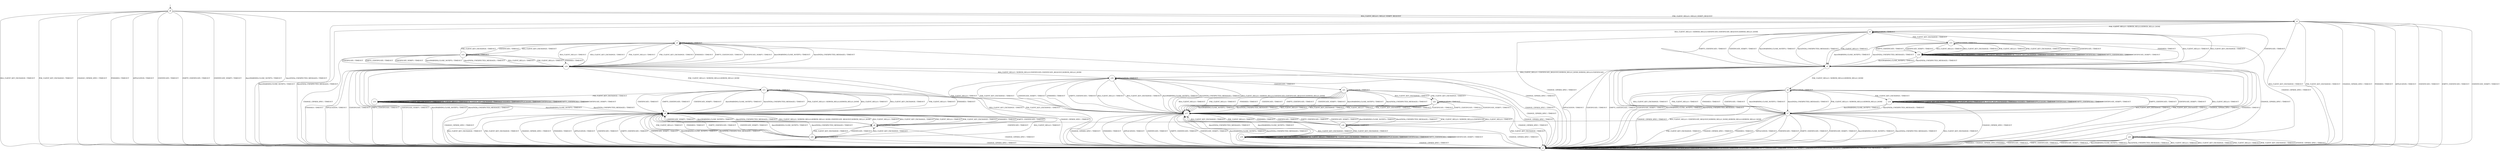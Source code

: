 digraph g {
__start0 [label="" shape="none"];

	s0 [shape="circle" label="s0"];
	s1 [shape="circle" label="s1"];
	s2 [shape="circle" label="s2"];
	s3 [shape="circle" label="s3"];
	s4 [shape="circle" label="s4"];
	s5 [shape="circle" label="s5"];
	s6 [shape="circle" label="s6"];
	s7 [shape="circle" label="s7"];
	s8 [shape="circle" label="s8"];
	s9 [shape="circle" label="s9"];
	s10 [shape="circle" label="s10"];
	s11 [shape="circle" label="s11"];
	s12 [shape="circle" label="s12"];
	s13 [shape="circle" label="s13"];
	s14 [shape="circle" label="s14"];
	s15 [shape="circle" label="s15"];
	s16 [shape="circle" label="s16"];
	s17 [shape="circle" label="s17"];
	s18 [shape="circle" label="s18"];
	s19 [shape="circle" label="s19"];
	s20 [shape="circle" label="s20"];
	s21 [shape="circle" label="s21"];
	s22 [shape="circle" label="s22"];
	s23 [shape="circle" label="s23"];
	s24 [shape="circle" label="s24"];
	s0 -> s2 [label="RSA_CLIENT_HELLO / HELLO_VERIFY_REQUEST"];
	s0 -> s1 [label="RSA_CLIENT_KEY_EXCHANGE / TIMEOUT"];
	s0 -> s2 [label="PSK_CLIENT_HELLO / HELLO_VERIFY_REQUEST"];
	s0 -> s1 [label="PSK_CLIENT_KEY_EXCHANGE / TIMEOUT"];
	s0 -> s1 [label="CHANGE_CIPHER_SPEC / TIMEOUT"];
	s0 -> s1 [label="FINISHED / TIMEOUT"];
	s0 -> s1 [label="APPLICATION / TIMEOUT"];
	s0 -> s1 [label="CERTIFICATE / TIMEOUT"];
	s0 -> s1 [label="EMPTY_CERTIFICATE / TIMEOUT"];
	s0 -> s1 [label="CERTIFICATE_VERIFY / TIMEOUT"];
	s0 -> s1 [label="Alert(WARNING,CLOSE_NOTIFY) / TIMEOUT"];
	s0 -> s1 [label="Alert(FATAL,UNEXPECTED_MESSAGE) / TIMEOUT"];
	s1 -> s1 [label="RSA_CLIENT_HELLO / TIMEOUT"];
	s1 -> s1 [label="RSA_CLIENT_KEY_EXCHANGE / TIMEOUT"];
	s1 -> s1 [label="PSK_CLIENT_HELLO / TIMEOUT"];
	s1 -> s1 [label="PSK_CLIENT_KEY_EXCHANGE / TIMEOUT"];
	s1 -> s1 [label="CHANGE_CIPHER_SPEC / TIMEOUT"];
	s1 -> s1 [label="FINISHED / TIMEOUT"];
	s1 -> s1 [label="APPLICATION / TIMEOUT"];
	s1 -> s1 [label="CERTIFICATE / TIMEOUT"];
	s1 -> s1 [label="EMPTY_CERTIFICATE / TIMEOUT"];
	s1 -> s1 [label="CERTIFICATE_VERIFY / TIMEOUT"];
	s1 -> s1 [label="Alert(WARNING,CLOSE_NOTIFY) / TIMEOUT"];
	s1 -> s1 [label="Alert(FATAL,UNEXPECTED_MESSAGE) / TIMEOUT"];
	s2 -> s3 [label="RSA_CLIENT_HELLO / SERVER_HELLO,CERTIFICATE,CERTIFICATE_REQUEST,SERVER_HELLO_DONE"];
	s2 -> s1 [label="RSA_CLIENT_KEY_EXCHANGE / TIMEOUT"];
	s2 -> s4 [label="PSK_CLIENT_HELLO / SERVER_HELLO,SERVER_HELLO_DONE"];
	s2 -> s1 [label="PSK_CLIENT_KEY_EXCHANGE / TIMEOUT"];
	s2 -> s1 [label="CHANGE_CIPHER_SPEC / TIMEOUT"];
	s2 -> s1 [label="FINISHED / TIMEOUT"];
	s2 -> s1 [label="APPLICATION / TIMEOUT"];
	s2 -> s1 [label="CERTIFICATE / TIMEOUT"];
	s2 -> s1 [label="EMPTY_CERTIFICATE / TIMEOUT"];
	s2 -> s1 [label="CERTIFICATE_VERIFY / TIMEOUT"];
	s2 -> s1 [label="Alert(WARNING,CLOSE_NOTIFY) / TIMEOUT"];
	s2 -> s1 [label="Alert(FATAL,UNEXPECTED_MESSAGE) / TIMEOUT"];
	s3 -> s10 [label="RSA_CLIENT_HELLO / TIMEOUT"];
	s3 -> s10 [label="RSA_CLIENT_KEY_EXCHANGE / TIMEOUT"];
	s3 -> s10 [label="PSK_CLIENT_HELLO / TIMEOUT"];
	s3 -> s10 [label="PSK_CLIENT_KEY_EXCHANGE / TIMEOUT"];
	s3 -> s1 [label="CHANGE_CIPHER_SPEC / TIMEOUT"];
	s3 -> s10 [label="FINISHED / TIMEOUT"];
	s3 -> s3 [label="APPLICATION / TIMEOUT"];
	s3 -> s12 [label="CERTIFICATE / TIMEOUT"];
	s3 -> s10 [label="EMPTY_CERTIFICATE / TIMEOUT"];
	s3 -> s10 [label="CERTIFICATE_VERIFY / TIMEOUT"];
	s3 -> s10 [label="Alert(WARNING,CLOSE_NOTIFY) / TIMEOUT"];
	s3 -> s10 [label="Alert(FATAL,UNEXPECTED_MESSAGE) / TIMEOUT"];
	s4 -> s5 [label="RSA_CLIENT_HELLO / TIMEOUT"];
	s4 -> s5 [label="RSA_CLIENT_KEY_EXCHANGE / TIMEOUT"];
	s4 -> s5 [label="PSK_CLIENT_HELLO / TIMEOUT"];
	s4 -> s13 [label="PSK_CLIENT_KEY_EXCHANGE / TIMEOUT"];
	s4 -> s1 [label="CHANGE_CIPHER_SPEC / TIMEOUT"];
	s4 -> s5 [label="FINISHED / TIMEOUT"];
	s4 -> s4 [label="APPLICATION / TIMEOUT"];
	s4 -> s5 [label="CERTIFICATE / TIMEOUT"];
	s4 -> s5 [label="EMPTY_CERTIFICATE / TIMEOUT"];
	s4 -> s5 [label="CERTIFICATE_VERIFY / TIMEOUT"];
	s4 -> s5 [label="Alert(WARNING,CLOSE_NOTIFY) / TIMEOUT"];
	s4 -> s5 [label="Alert(FATAL,UNEXPECTED_MESSAGE) / TIMEOUT"];
	s5 -> s16 [label="RSA_CLIENT_HELLO / CERTIFICATE_REQUEST,SERVER_HELLO_DONE,SERVER_HELLO,CERTIFICATE"];
	s5 -> s1 [label="RSA_CLIENT_KEY_EXCHANGE / TIMEOUT"];
	s5 -> s6 [label="PSK_CLIENT_HELLO / SERVER_HELLO,SERVER_HELLO_DONE"];
	s5 -> s1 [label="PSK_CLIENT_KEY_EXCHANGE / TIMEOUT"];
	s5 -> s1 [label="CHANGE_CIPHER_SPEC / TIMEOUT"];
	s5 -> s1 [label="FINISHED / TIMEOUT"];
	s5 -> s1 [label="APPLICATION / TIMEOUT"];
	s5 -> s1 [label="CERTIFICATE / TIMEOUT"];
	s5 -> s1 [label="EMPTY_CERTIFICATE / TIMEOUT"];
	s5 -> s1 [label="CERTIFICATE_VERIFY / TIMEOUT"];
	s5 -> s1 [label="Alert(WARNING,CLOSE_NOTIFY) / TIMEOUT"];
	s5 -> s1 [label="Alert(FATAL,UNEXPECTED_MESSAGE) / TIMEOUT"];
	s6 -> s7 [label="RSA_CLIENT_HELLO / TIMEOUT"];
	s6 -> s7 [label="RSA_CLIENT_KEY_EXCHANGE / TIMEOUT"];
	s6 -> s7 [label="PSK_CLIENT_HELLO / TIMEOUT"];
	s6 -> s14 [label="PSK_CLIENT_KEY_EXCHANGE / TIMEOUT"];
	s6 -> s1 [label="CHANGE_CIPHER_SPEC / TIMEOUT"];
	s6 -> s7 [label="FINISHED / TIMEOUT"];
	s6 -> s6 [label="APPLICATION / TIMEOUT"];
	s6 -> s7 [label="CERTIFICATE / TIMEOUT"];
	s6 -> s7 [label="EMPTY_CERTIFICATE / TIMEOUT"];
	s6 -> s7 [label="CERTIFICATE_VERIFY / TIMEOUT"];
	s6 -> s7 [label="Alert(WARNING,CLOSE_NOTIFY) / TIMEOUT"];
	s6 -> s7 [label="Alert(FATAL,UNEXPECTED_MESSAGE) / TIMEOUT"];
	s7 -> s8 [label="RSA_CLIENT_HELLO / CERTIFICATE_REQUEST,SERVER_HELLO_DONE,SERVER_HELLO,SERVER_HELLO_DONE"];
	s7 -> s1 [label="RSA_CLIENT_KEY_EXCHANGE / TIMEOUT"];
	s7 -> s6 [label="PSK_CLIENT_HELLO / SERVER_HELLO,SERVER_HELLO_DONE"];
	s7 -> s1 [label="PSK_CLIENT_KEY_EXCHANGE / TIMEOUT"];
	s7 -> s1 [label="CHANGE_CIPHER_SPEC / TIMEOUT"];
	s7 -> s1 [label="FINISHED / TIMEOUT"];
	s7 -> s1 [label="APPLICATION / TIMEOUT"];
	s7 -> s1 [label="CERTIFICATE / TIMEOUT"];
	s7 -> s1 [label="EMPTY_CERTIFICATE / TIMEOUT"];
	s7 -> s1 [label="CERTIFICATE_VERIFY / TIMEOUT"];
	s7 -> s1 [label="Alert(WARNING,CLOSE_NOTIFY) / TIMEOUT"];
	s7 -> s1 [label="Alert(FATAL,UNEXPECTED_MESSAGE) / TIMEOUT"];
	s8 -> s9 [label="RSA_CLIENT_HELLO / TIMEOUT"];
	s8 -> s9 [label="RSA_CLIENT_KEY_EXCHANGE / TIMEOUT"];
	s8 -> s9 [label="PSK_CLIENT_HELLO / TIMEOUT"];
	s8 -> s9 [label="PSK_CLIENT_KEY_EXCHANGE / TIMEOUT"];
	s8 -> s1 [label="CHANGE_CIPHER_SPEC / TIMEOUT"];
	s8 -> s9 [label="FINISHED / TIMEOUT"];
	s8 -> s8 [label="APPLICATION / TIMEOUT"];
	s8 -> s20 [label="CERTIFICATE / TIMEOUT"];
	s8 -> s9 [label="EMPTY_CERTIFICATE / TIMEOUT"];
	s8 -> s9 [label="CERTIFICATE_VERIFY / TIMEOUT"];
	s8 -> s9 [label="Alert(WARNING,CLOSE_NOTIFY) / TIMEOUT"];
	s8 -> s9 [label="Alert(FATAL,UNEXPECTED_MESSAGE) / TIMEOUT"];
	s9 -> s8 [label="RSA_CLIENT_HELLO / SERVER_HELLO,SERVER_HELLO_DONE,CERTIFICATE_REQUEST,SERVER_HELLO_DONE"];
	s9 -> s1 [label="RSA_CLIENT_KEY_EXCHANGE / TIMEOUT"];
	s9 -> s11 [label="PSK_CLIENT_HELLO / SERVER_HELLO,SERVER_HELLO_DONE"];
	s9 -> s1 [label="PSK_CLIENT_KEY_EXCHANGE / TIMEOUT"];
	s9 -> s1 [label="CHANGE_CIPHER_SPEC / TIMEOUT"];
	s9 -> s1 [label="FINISHED / TIMEOUT"];
	s9 -> s1 [label="APPLICATION / TIMEOUT"];
	s9 -> s1 [label="CERTIFICATE / TIMEOUT"];
	s9 -> s1 [label="EMPTY_CERTIFICATE / TIMEOUT"];
	s9 -> s1 [label="CERTIFICATE_VERIFY / TIMEOUT"];
	s9 -> s1 [label="Alert(WARNING,CLOSE_NOTIFY) / TIMEOUT"];
	s9 -> s1 [label="Alert(FATAL,UNEXPECTED_MESSAGE) / TIMEOUT"];
	s10 -> s16 [label="RSA_CLIENT_HELLO / SERVER_HELLO,CERTIFICATE,CERTIFICATE_REQUEST,SERVER_HELLO_DONE"];
	s10 -> s1 [label="RSA_CLIENT_KEY_EXCHANGE / TIMEOUT"];
	s10 -> s11 [label="PSK_CLIENT_HELLO / SERVER_HELLO,SERVER_HELLO_DONE"];
	s10 -> s1 [label="PSK_CLIENT_KEY_EXCHANGE / TIMEOUT"];
	s10 -> s1 [label="CHANGE_CIPHER_SPEC / TIMEOUT"];
	s10 -> s1 [label="FINISHED / TIMEOUT"];
	s10 -> s1 [label="APPLICATION / TIMEOUT"];
	s10 -> s1 [label="CERTIFICATE / TIMEOUT"];
	s10 -> s1 [label="EMPTY_CERTIFICATE / TIMEOUT"];
	s10 -> s1 [label="CERTIFICATE_VERIFY / TIMEOUT"];
	s10 -> s1 [label="Alert(WARNING,CLOSE_NOTIFY) / TIMEOUT"];
	s10 -> s1 [label="Alert(FATAL,UNEXPECTED_MESSAGE) / TIMEOUT"];
	s11 -> s9 [label="RSA_CLIENT_HELLO / TIMEOUT"];
	s11 -> s9 [label="RSA_CLIENT_KEY_EXCHANGE / TIMEOUT"];
	s11 -> s9 [label="PSK_CLIENT_HELLO / TIMEOUT"];
	s11 -> s15 [label="PSK_CLIENT_KEY_EXCHANGE / TIMEOUT"];
	s11 -> s1 [label="CHANGE_CIPHER_SPEC / TIMEOUT"];
	s11 -> s9 [label="FINISHED / TIMEOUT"];
	s11 -> s11 [label="APPLICATION / TIMEOUT"];
	s11 -> s9 [label="CERTIFICATE / TIMEOUT"];
	s11 -> s9 [label="EMPTY_CERTIFICATE / TIMEOUT"];
	s11 -> s9 [label="CERTIFICATE_VERIFY / TIMEOUT"];
	s11 -> s9 [label="Alert(WARNING,CLOSE_NOTIFY) / TIMEOUT"];
	s11 -> s9 [label="Alert(FATAL,UNEXPECTED_MESSAGE) / TIMEOUT"];
	s12 -> s10 [label="RSA_CLIENT_HELLO / TIMEOUT"];
	s12 -> s3 [label="RSA_CLIENT_KEY_EXCHANGE / TIMEOUT"];
	s12 -> s10 [label="PSK_CLIENT_HELLO / TIMEOUT"];
	s12 -> s3 [label="PSK_CLIENT_KEY_EXCHANGE / TIMEOUT"];
	s12 -> s1 [label="CHANGE_CIPHER_SPEC / TIMEOUT"];
	s12 -> s10 [label="FINISHED / TIMEOUT"];
	s12 -> s12 [label="APPLICATION / TIMEOUT"];
	s12 -> s10 [label="CERTIFICATE / TIMEOUT"];
	s12 -> s10 [label="EMPTY_CERTIFICATE / TIMEOUT"];
	s12 -> s10 [label="CERTIFICATE_VERIFY / TIMEOUT"];
	s12 -> s10 [label="Alert(WARNING,CLOSE_NOTIFY) / TIMEOUT"];
	s12 -> s10 [label="Alert(FATAL,UNEXPECTED_MESSAGE) / TIMEOUT"];
	s13 -> s24 [label="RSA_CLIENT_HELLO / TIMEOUT"];
	s13 -> s24 [label="RSA_CLIENT_KEY_EXCHANGE / TIMEOUT"];
	s13 -> s24 [label="PSK_CLIENT_HELLO / TIMEOUT"];
	s13 -> s24 [label="PSK_CLIENT_KEY_EXCHANGE / TIMEOUT"];
	s13 -> s23 [label="CHANGE_CIPHER_SPEC / TIMEOUT"];
	s13 -> s24 [label="FINISHED / TIMEOUT"];
	s13 -> s13 [label="APPLICATION / TIMEOUT"];
	s13 -> s24 [label="CERTIFICATE / TIMEOUT"];
	s13 -> s24 [label="EMPTY_CERTIFICATE / TIMEOUT"];
	s13 -> s24 [label="CERTIFICATE_VERIFY / TIMEOUT"];
	s13 -> s5 [label="Alert(WARNING,CLOSE_NOTIFY) / TIMEOUT"];
	s13 -> s5 [label="Alert(FATAL,UNEXPECTED_MESSAGE) / TIMEOUT"];
	s14 -> s14 [label="RSA_CLIENT_HELLO / TIMEOUT"];
	s14 -> s14 [label="RSA_CLIENT_KEY_EXCHANGE / TIMEOUT"];
	s14 -> s14 [label="PSK_CLIENT_HELLO / TIMEOUT"];
	s14 -> s14 [label="PSK_CLIENT_KEY_EXCHANGE / TIMEOUT"];
	s14 -> s1 [label="CHANGE_CIPHER_SPEC / TIMEOUT"];
	s14 -> s14 [label="FINISHED / TIMEOUT"];
	s14 -> s14 [label="APPLICATION / TIMEOUT"];
	s14 -> s14 [label="CERTIFICATE / TIMEOUT"];
	s14 -> s14 [label="EMPTY_CERTIFICATE / TIMEOUT"];
	s14 -> s14 [label="CERTIFICATE_VERIFY / TIMEOUT"];
	s14 -> s7 [label="Alert(WARNING,CLOSE_NOTIFY) / TIMEOUT"];
	s14 -> s7 [label="Alert(FATAL,UNEXPECTED_MESSAGE) / TIMEOUT"];
	s15 -> s15 [label="RSA_CLIENT_HELLO / TIMEOUT"];
	s15 -> s15 [label="RSA_CLIENT_KEY_EXCHANGE / TIMEOUT"];
	s15 -> s15 [label="PSK_CLIENT_HELLO / TIMEOUT"];
	s15 -> s15 [label="PSK_CLIENT_KEY_EXCHANGE / TIMEOUT"];
	s15 -> s1 [label="CHANGE_CIPHER_SPEC / TIMEOUT"];
	s15 -> s15 [label="FINISHED / TIMEOUT"];
	s15 -> s15 [label="APPLICATION / TIMEOUT"];
	s15 -> s15 [label="CERTIFICATE / TIMEOUT"];
	s15 -> s15 [label="EMPTY_CERTIFICATE / TIMEOUT"];
	s15 -> s15 [label="CERTIFICATE_VERIFY / TIMEOUT"];
	s15 -> s9 [label="Alert(WARNING,CLOSE_NOTIFY) / TIMEOUT"];
	s15 -> s9 [label="Alert(FATAL,UNEXPECTED_MESSAGE) / TIMEOUT"];
	s16 -> s17 [label="RSA_CLIENT_HELLO / TIMEOUT"];
	s16 -> s17 [label="RSA_CLIENT_KEY_EXCHANGE / TIMEOUT"];
	s16 -> s17 [label="PSK_CLIENT_HELLO / TIMEOUT"];
	s16 -> s17 [label="PSK_CLIENT_KEY_EXCHANGE / TIMEOUT"];
	s16 -> s1 [label="CHANGE_CIPHER_SPEC / TIMEOUT"];
	s16 -> s17 [label="FINISHED / TIMEOUT"];
	s16 -> s16 [label="APPLICATION / TIMEOUT"];
	s16 -> s21 [label="CERTIFICATE / TIMEOUT"];
	s16 -> s17 [label="EMPTY_CERTIFICATE / TIMEOUT"];
	s16 -> s17 [label="CERTIFICATE_VERIFY / TIMEOUT"];
	s16 -> s17 [label="Alert(WARNING,CLOSE_NOTIFY) / TIMEOUT"];
	s16 -> s17 [label="Alert(FATAL,UNEXPECTED_MESSAGE) / TIMEOUT"];
	s17 -> s16 [label="RSA_CLIENT_HELLO / SERVER_HELLO,CERTIFICATE,CERTIFICATE_REQUEST,SERVER_HELLO_DONE"];
	s17 -> s1 [label="RSA_CLIENT_KEY_EXCHANGE / TIMEOUT"];
	s17 -> s18 [label="PSK_CLIENT_HELLO / SERVER_HELLO,CERTIFICATE"];
	s17 -> s1 [label="PSK_CLIENT_KEY_EXCHANGE / TIMEOUT"];
	s17 -> s1 [label="CHANGE_CIPHER_SPEC / TIMEOUT"];
	s17 -> s1 [label="FINISHED / TIMEOUT"];
	s17 -> s1 [label="APPLICATION / TIMEOUT"];
	s17 -> s1 [label="CERTIFICATE / TIMEOUT"];
	s17 -> s1 [label="EMPTY_CERTIFICATE / TIMEOUT"];
	s17 -> s1 [label="CERTIFICATE_VERIFY / TIMEOUT"];
	s17 -> s1 [label="Alert(WARNING,CLOSE_NOTIFY) / TIMEOUT"];
	s17 -> s1 [label="Alert(FATAL,UNEXPECTED_MESSAGE) / TIMEOUT"];
	s18 -> s17 [label="RSA_CLIENT_HELLO / TIMEOUT"];
	s18 -> s17 [label="RSA_CLIENT_KEY_EXCHANGE / TIMEOUT"];
	s18 -> s17 [label="PSK_CLIENT_HELLO / TIMEOUT"];
	s18 -> s19 [label="PSK_CLIENT_KEY_EXCHANGE / TIMEOUT"];
	s18 -> s1 [label="CHANGE_CIPHER_SPEC / TIMEOUT"];
	s18 -> s17 [label="FINISHED / TIMEOUT"];
	s18 -> s18 [label="APPLICATION / TIMEOUT"];
	s18 -> s17 [label="CERTIFICATE / TIMEOUT"];
	s18 -> s17 [label="EMPTY_CERTIFICATE / TIMEOUT"];
	s18 -> s17 [label="CERTIFICATE_VERIFY / TIMEOUT"];
	s18 -> s17 [label="Alert(WARNING,CLOSE_NOTIFY) / TIMEOUT"];
	s18 -> s17 [label="Alert(FATAL,UNEXPECTED_MESSAGE) / TIMEOUT"];
	s19 -> s19 [label="RSA_CLIENT_HELLO / TIMEOUT"];
	s19 -> s19 [label="RSA_CLIENT_KEY_EXCHANGE / TIMEOUT"];
	s19 -> s19 [label="PSK_CLIENT_HELLO / TIMEOUT"];
	s19 -> s19 [label="PSK_CLIENT_KEY_EXCHANGE / TIMEOUT"];
	s19 -> s1 [label="CHANGE_CIPHER_SPEC / TIMEOUT"];
	s19 -> s19 [label="FINISHED / TIMEOUT"];
	s19 -> s19 [label="APPLICATION / TIMEOUT"];
	s19 -> s19 [label="CERTIFICATE / TIMEOUT"];
	s19 -> s19 [label="EMPTY_CERTIFICATE / TIMEOUT"];
	s19 -> s19 [label="CERTIFICATE_VERIFY / TIMEOUT"];
	s19 -> s17 [label="Alert(WARNING,CLOSE_NOTIFY) / TIMEOUT"];
	s19 -> s17 [label="Alert(FATAL,UNEXPECTED_MESSAGE) / TIMEOUT"];
	s20 -> s9 [label="RSA_CLIENT_HELLO / TIMEOUT"];
	s20 -> s8 [label="RSA_CLIENT_KEY_EXCHANGE / TIMEOUT"];
	s20 -> s9 [label="PSK_CLIENT_HELLO / TIMEOUT"];
	s20 -> s8 [label="PSK_CLIENT_KEY_EXCHANGE / TIMEOUT"];
	s20 -> s1 [label="CHANGE_CIPHER_SPEC / TIMEOUT"];
	s20 -> s9 [label="FINISHED / TIMEOUT"];
	s20 -> s20 [label="APPLICATION / TIMEOUT"];
	s20 -> s9 [label="CERTIFICATE / TIMEOUT"];
	s20 -> s9 [label="EMPTY_CERTIFICATE / TIMEOUT"];
	s20 -> s9 [label="CERTIFICATE_VERIFY / TIMEOUT"];
	s20 -> s9 [label="Alert(WARNING,CLOSE_NOTIFY) / TIMEOUT"];
	s20 -> s9 [label="Alert(FATAL,UNEXPECTED_MESSAGE) / TIMEOUT"];
	s21 -> s17 [label="RSA_CLIENT_HELLO / TIMEOUT"];
	s21 -> s22 [label="RSA_CLIENT_KEY_EXCHANGE / TIMEOUT"];
	s21 -> s17 [label="PSK_CLIENT_HELLO / TIMEOUT"];
	s21 -> s22 [label="PSK_CLIENT_KEY_EXCHANGE / TIMEOUT"];
	s21 -> s1 [label="CHANGE_CIPHER_SPEC / TIMEOUT"];
	s21 -> s17 [label="FINISHED / TIMEOUT"];
	s21 -> s21 [label="APPLICATION / TIMEOUT"];
	s21 -> s17 [label="CERTIFICATE / TIMEOUT"];
	s21 -> s17 [label="EMPTY_CERTIFICATE / TIMEOUT"];
	s21 -> s17 [label="CERTIFICATE_VERIFY / TIMEOUT"];
	s21 -> s17 [label="Alert(WARNING,CLOSE_NOTIFY) / TIMEOUT"];
	s21 -> s17 [label="Alert(FATAL,UNEXPECTED_MESSAGE) / TIMEOUT"];
	s22 -> s17 [label="RSA_CLIENT_HELLO / TIMEOUT"];
	s22 -> s17 [label="RSA_CLIENT_KEY_EXCHANGE / TIMEOUT"];
	s22 -> s17 [label="PSK_CLIENT_HELLO / TIMEOUT"];
	s22 -> s17 [label="PSK_CLIENT_KEY_EXCHANGE / TIMEOUT"];
	s22 -> s1 [label="CHANGE_CIPHER_SPEC / TIMEOUT"];
	s22 -> s17 [label="FINISHED / TIMEOUT"];
	s22 -> s22 [label="APPLICATION / TIMEOUT"];
	s22 -> s17 [label="CERTIFICATE / TIMEOUT"];
	s22 -> s17 [label="EMPTY_CERTIFICATE / TIMEOUT"];
	s22 -> s17 [label="CERTIFICATE_VERIFY / TIMEOUT"];
	s22 -> s17 [label="Alert(WARNING,CLOSE_NOTIFY) / TIMEOUT"];
	s22 -> s17 [label="Alert(FATAL,UNEXPECTED_MESSAGE) / TIMEOUT"];
	s23 -> s1 [label="RSA_CLIENT_HELLO / TIMEOUT"];
	s23 -> s1 [label="RSA_CLIENT_KEY_EXCHANGE / TIMEOUT"];
	s23 -> s1 [label="PSK_CLIENT_HELLO / TIMEOUT"];
	s23 -> s1 [label="PSK_CLIENT_KEY_EXCHANGE / TIMEOUT"];
	s23 -> s1 [label="CHANGE_CIPHER_SPEC / TIMEOUT"];
	s23 -> s1 [label="FINISHED / CHANGE_CIPHER_SPEC,FINISHED"];
	s23 -> s23 [label="APPLICATION / TIMEOUT"];
	s23 -> s1 [label="CERTIFICATE / TIMEOUT"];
	s23 -> s1 [label="EMPTY_CERTIFICATE / TIMEOUT"];
	s23 -> s1 [label="CERTIFICATE_VERIFY / TIMEOUT"];
	s23 -> s1 [label="Alert(WARNING,CLOSE_NOTIFY) / TIMEOUT"];
	s23 -> s1 [label="Alert(FATAL,UNEXPECTED_MESSAGE) / TIMEOUT"];
	s24 -> s24 [label="RSA_CLIENT_HELLO / TIMEOUT"];
	s24 -> s24 [label="RSA_CLIENT_KEY_EXCHANGE / TIMEOUT"];
	s24 -> s24 [label="PSK_CLIENT_HELLO / TIMEOUT"];
	s24 -> s24 [label="PSK_CLIENT_KEY_EXCHANGE / TIMEOUT"];
	s24 -> s1 [label="CHANGE_CIPHER_SPEC / TIMEOUT"];
	s24 -> s24 [label="FINISHED / TIMEOUT"];
	s24 -> s24 [label="APPLICATION / TIMEOUT"];
	s24 -> s24 [label="CERTIFICATE / TIMEOUT"];
	s24 -> s24 [label="EMPTY_CERTIFICATE / TIMEOUT"];
	s24 -> s24 [label="CERTIFICATE_VERIFY / TIMEOUT"];
	s24 -> s5 [label="Alert(WARNING,CLOSE_NOTIFY) / TIMEOUT"];
	s24 -> s5 [label="Alert(FATAL,UNEXPECTED_MESSAGE) / TIMEOUT"];

__start0 -> s0;
}
